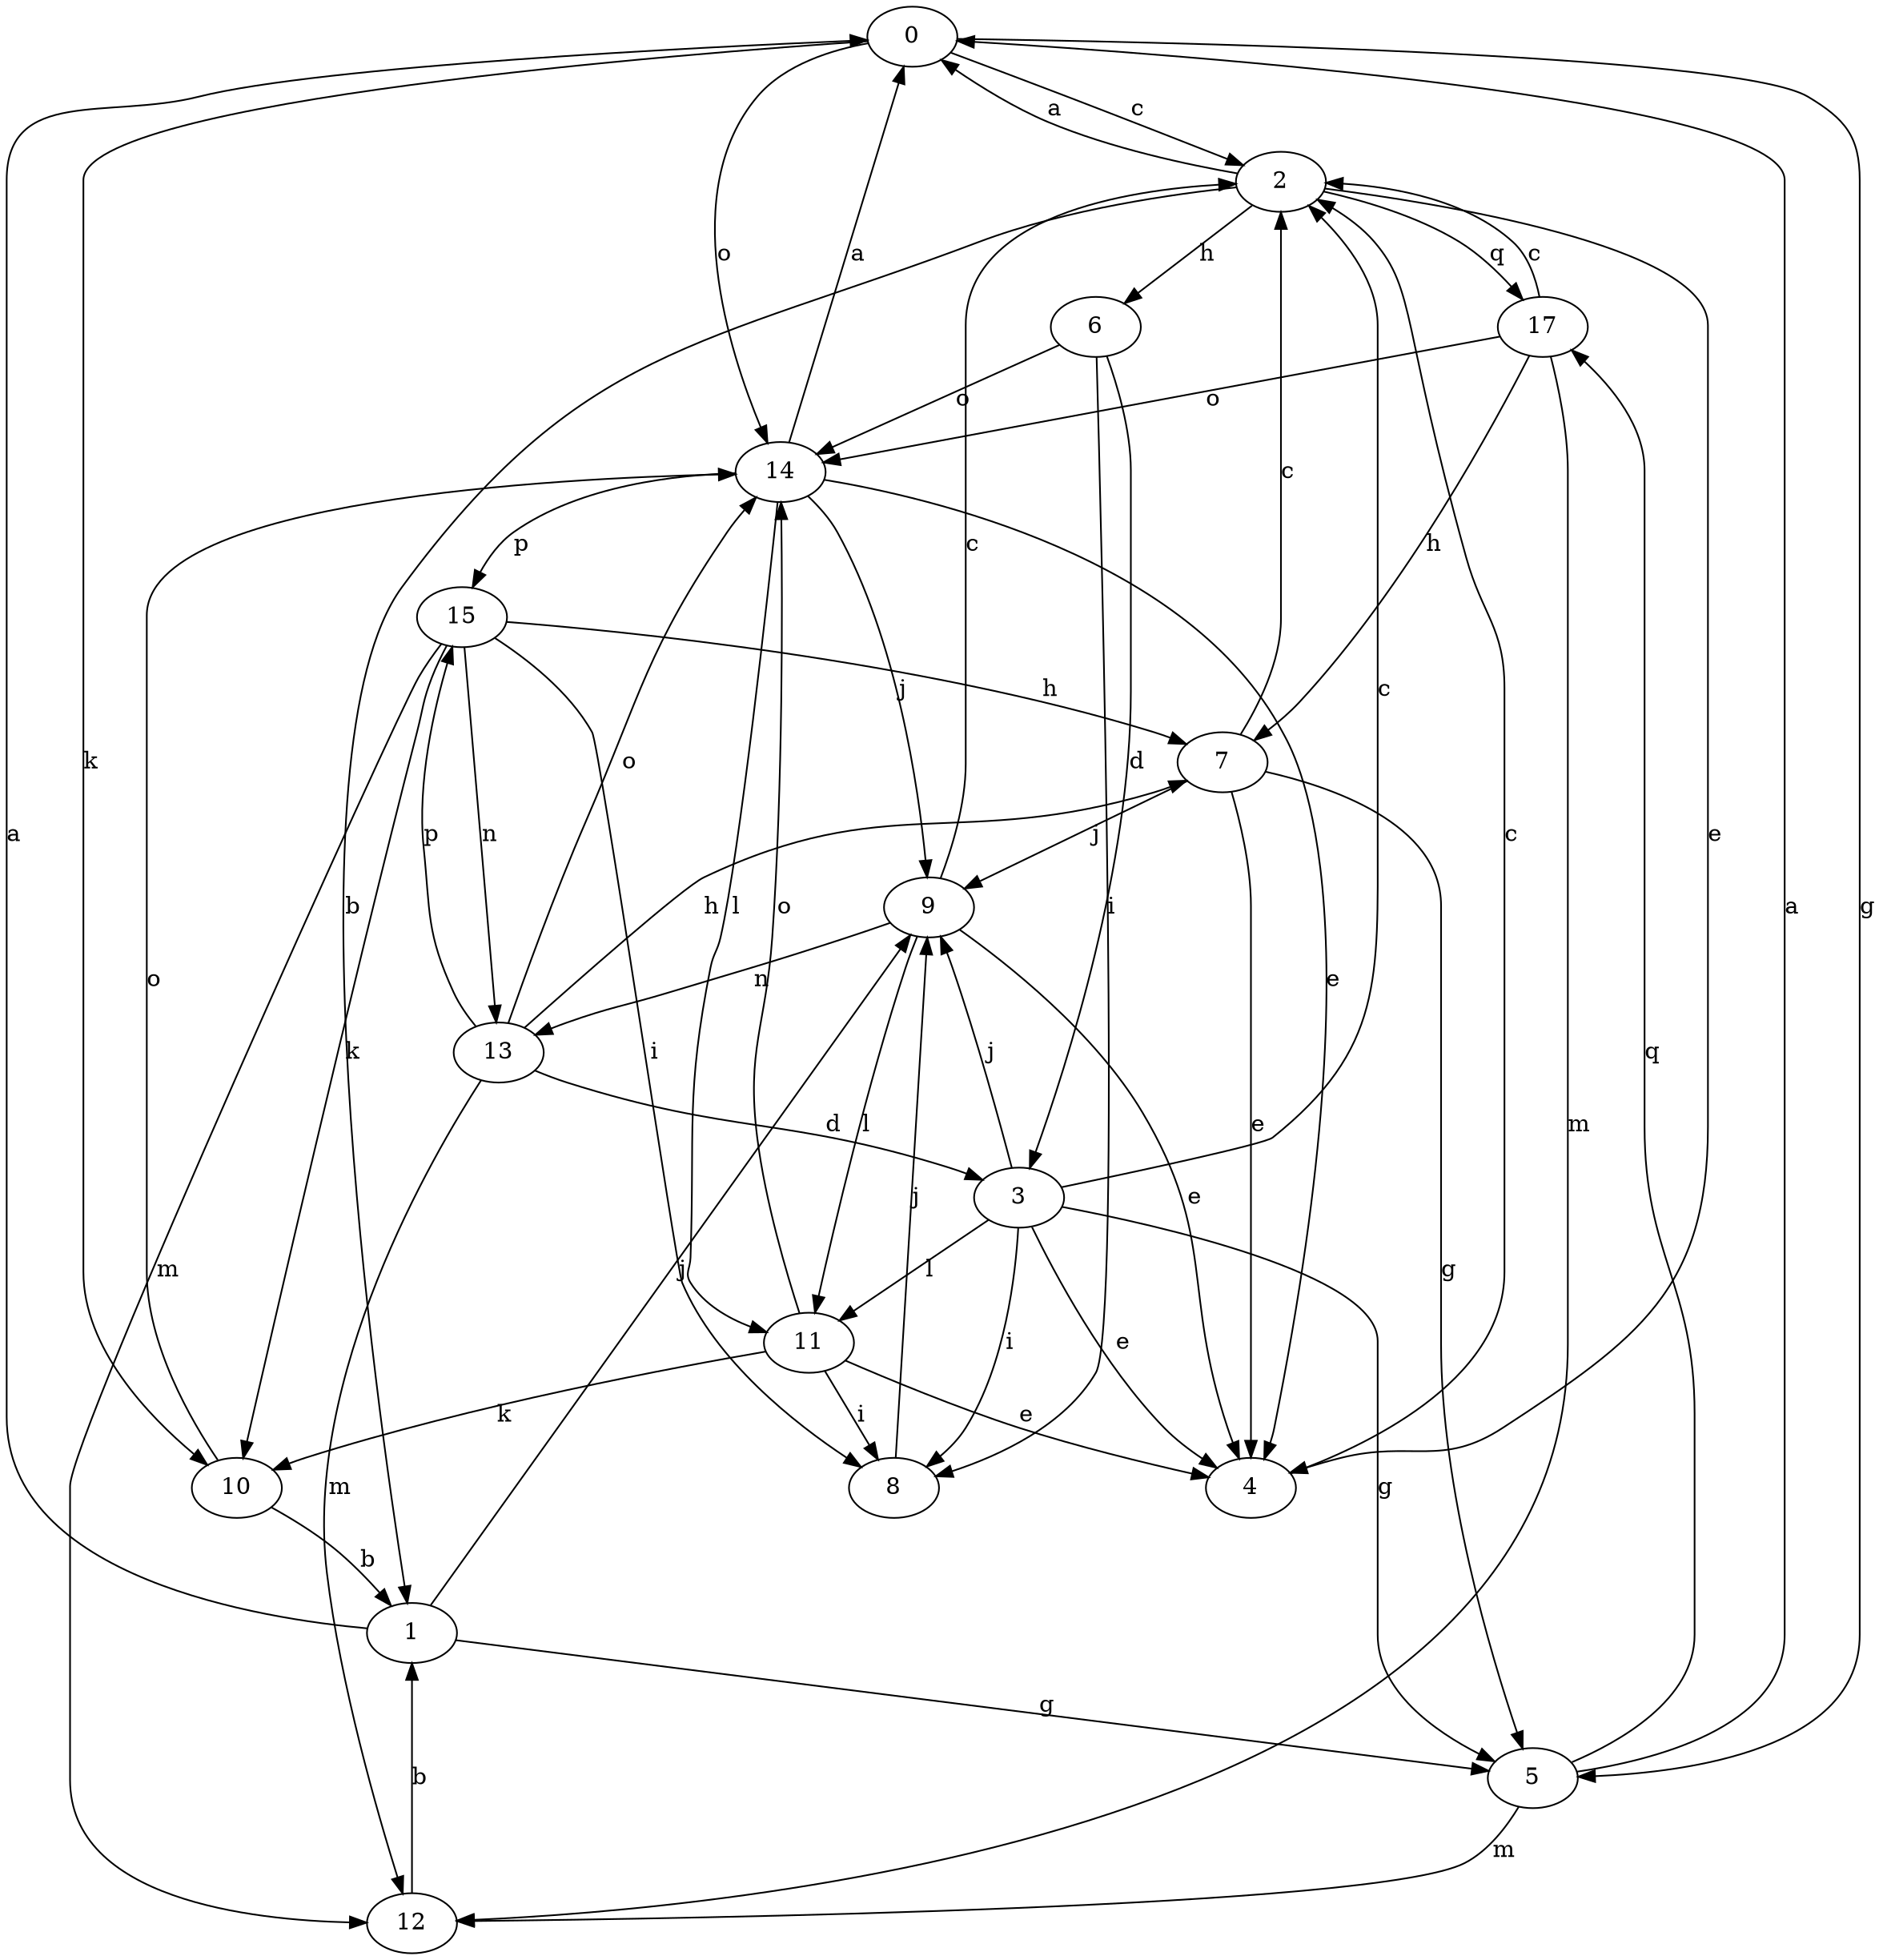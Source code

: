 strict digraph  {
0;
1;
2;
3;
4;
5;
6;
7;
8;
9;
10;
11;
12;
13;
14;
15;
17;
0 -> 2  [label=c];
0 -> 5  [label=g];
0 -> 10  [label=k];
0 -> 14  [label=o];
1 -> 0  [label=a];
1 -> 5  [label=g];
1 -> 9  [label=j];
2 -> 0  [label=a];
2 -> 1  [label=b];
2 -> 4  [label=e];
2 -> 6  [label=h];
2 -> 17  [label=q];
3 -> 2  [label=c];
3 -> 4  [label=e];
3 -> 5  [label=g];
3 -> 8  [label=i];
3 -> 9  [label=j];
3 -> 11  [label=l];
4 -> 2  [label=c];
5 -> 0  [label=a];
5 -> 12  [label=m];
5 -> 17  [label=q];
6 -> 3  [label=d];
6 -> 8  [label=i];
6 -> 14  [label=o];
7 -> 2  [label=c];
7 -> 4  [label=e];
7 -> 5  [label=g];
7 -> 9  [label=j];
8 -> 9  [label=j];
9 -> 2  [label=c];
9 -> 4  [label=e];
9 -> 11  [label=l];
9 -> 13  [label=n];
10 -> 1  [label=b];
10 -> 14  [label=o];
11 -> 4  [label=e];
11 -> 8  [label=i];
11 -> 10  [label=k];
11 -> 14  [label=o];
12 -> 1  [label=b];
13 -> 3  [label=d];
13 -> 7  [label=h];
13 -> 12  [label=m];
13 -> 14  [label=o];
13 -> 15  [label=p];
14 -> 0  [label=a];
14 -> 4  [label=e];
14 -> 9  [label=j];
14 -> 11  [label=l];
14 -> 15  [label=p];
15 -> 7  [label=h];
15 -> 8  [label=i];
15 -> 10  [label=k];
15 -> 12  [label=m];
15 -> 13  [label=n];
17 -> 2  [label=c];
17 -> 7  [label=h];
17 -> 12  [label=m];
17 -> 14  [label=o];
}
